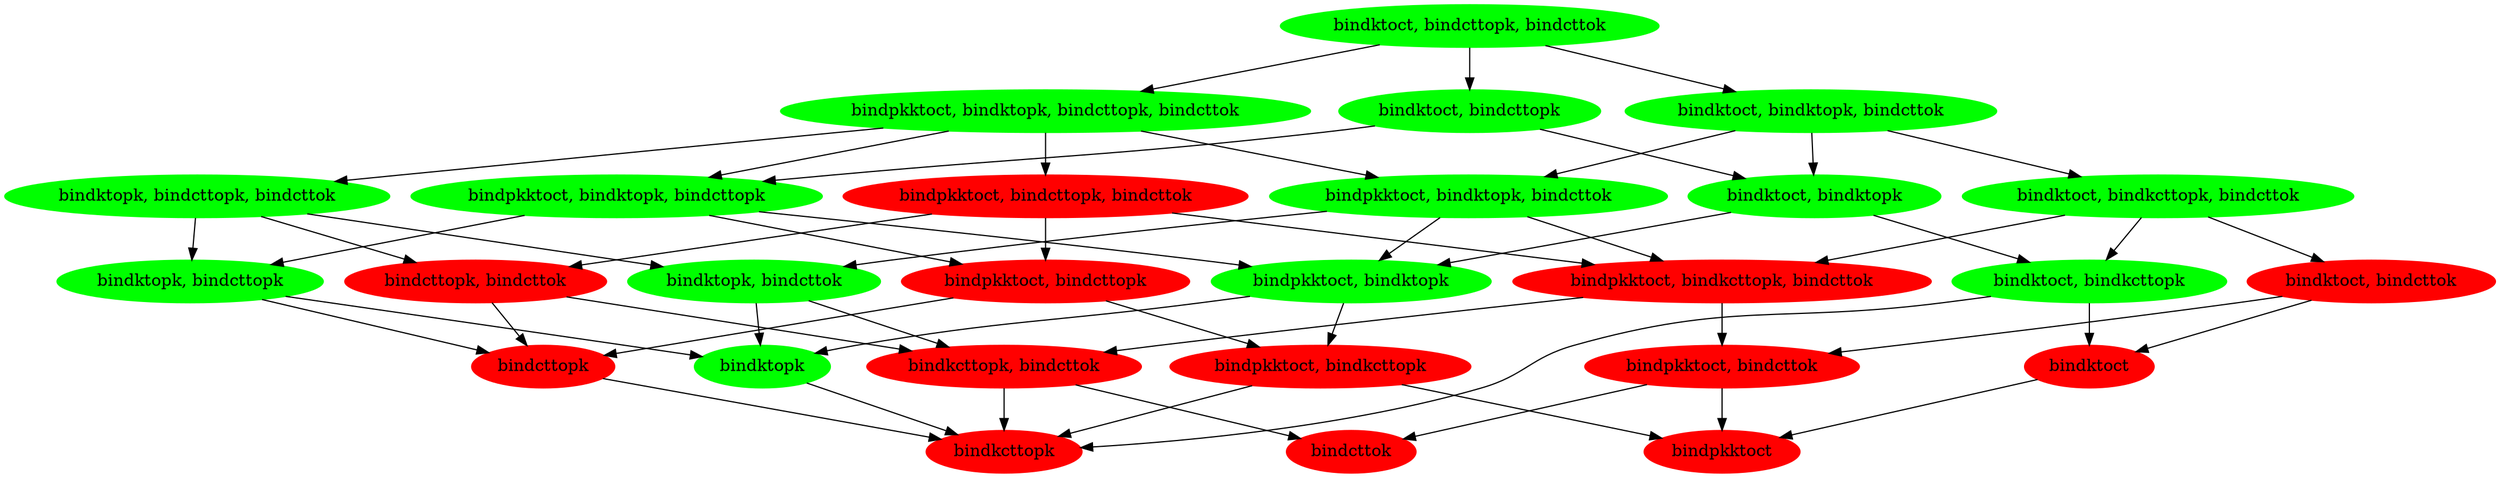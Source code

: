 // Kyber/Kyber_AKE_EventBased_Model.spthy_Implicit_Key_Authentication_Initiator_MAL_1706475366.137692
digraph {
	node [color=green style=filled]
	"bindktoct, bindcttopk, bindcttok" [label="bindktoct, bindcttopk, bindcttok"]
	node [color=green style=filled]
	"bindktoct, bindcttopk" [label="bindktoct, bindcttopk"]
	node [color=green style=filled]
	"bindktoct, bindktopk, bindcttok" [label="bindktoct, bindktopk, bindcttok"]
	node [color=green style=filled]
	"bindpkktoct, bindktopk, bindcttopk, bindcttok" [label="bindpkktoct, bindktopk, bindcttopk, bindcttok"]
	node [color=green style=filled]
	"bindpkktoct, bindktopk, bindcttopk" [label="bindpkktoct, bindktopk, bindcttopk"]
	node [color=green style=filled]
	"bindktoct, bindktopk" [label="bindktoct, bindktopk"]
	node [color=green style=filled]
	"bindpkktoct, bindktopk, bindcttok" [label="bindpkktoct, bindktopk, bindcttok"]
	node [color=green style=filled]
	"bindktoct, bindkcttopk, bindcttok" [label="bindktoct, bindkcttopk, bindcttok"]
	node [color=green style=filled]
	"bindktopk, bindcttopk, bindcttok" [label="bindktopk, bindcttopk, bindcttok"]
	node [color=red style=filled]
	"bindpkktoct, bindcttopk, bindcttok" [label="bindpkktoct, bindcttopk, bindcttok"]
	node [color=green style=filled]
	"bindktopk, bindcttopk" [label="bindktopk, bindcttopk"]
	node [color=red style=filled]
	"bindpkktoct, bindcttopk" [label="bindpkktoct, bindcttopk"]
	node [color=green style=filled]
	"bindpkktoct, bindktopk" [label="bindpkktoct, bindktopk"]
	node [color=green style=filled]
	"bindktoct, bindkcttopk" [label="bindktoct, bindkcttopk"]
	node [color=green style=filled]
	"bindktopk, bindcttok" [label="bindktopk, bindcttok"]
	node [color=red style=filled]
	"bindpkktoct, bindkcttopk, bindcttok" [label="bindpkktoct, bindkcttopk, bindcttok"]
	node [color=red style=filled]
	"bindktoct, bindcttok" [label="bindktoct, bindcttok"]
	node [color=red style=filled]
	"bindcttopk, bindcttok" [label="bindcttopk, bindcttok"]
	node [color=green style=filled]
	bindktopk [label=bindktopk]
	node [color=red style=filled]
	bindcttopk [label=bindcttopk]
	node [color=red style=filled]
	bindkcttopk [label=bindkcttopk]
	node [color=red style=filled]
	"bindpkktoct, bindkcttopk" [label="bindpkktoct, bindkcttopk"]
	node [color=red style=filled]
	bindpkktoct [label=bindpkktoct]
	node [color=red style=filled]
	bindktoct [label=bindktoct]
	node [color=red style=filled]
	"bindkcttopk, bindcttok" [label="bindkcttopk, bindcttok"]
	node [color=red style=filled]
	"bindpkktoct, bindcttok" [label="bindpkktoct, bindcttok"]
	node [color=red style=filled]
	bindcttok [label=bindcttok]
	"bindktoct, bindcttopk, bindcttok" -> "bindktoct, bindcttopk"
	"bindktoct, bindcttopk, bindcttok" -> "bindktoct, bindktopk, bindcttok"
	"bindktoct, bindcttopk, bindcttok" -> "bindpkktoct, bindktopk, bindcttopk, bindcttok"
	"bindktoct, bindcttopk" -> "bindpkktoct, bindktopk, bindcttopk"
	"bindktoct, bindcttopk" -> "bindktoct, bindktopk"
	"bindktoct, bindktopk, bindcttok" -> "bindktoct, bindktopk"
	"bindktoct, bindktopk, bindcttok" -> "bindpkktoct, bindktopk, bindcttok"
	"bindktoct, bindktopk, bindcttok" -> "bindktoct, bindkcttopk, bindcttok"
	"bindpkktoct, bindktopk, bindcttopk, bindcttok" -> "bindpkktoct, bindktopk, bindcttopk"
	"bindpkktoct, bindktopk, bindcttopk, bindcttok" -> "bindpkktoct, bindktopk, bindcttok"
	"bindpkktoct, bindktopk, bindcttopk, bindcttok" -> "bindktopk, bindcttopk, bindcttok"
	"bindpkktoct, bindktopk, bindcttopk, bindcttok" -> "bindpkktoct, bindcttopk, bindcttok"
	"bindpkktoct, bindktopk, bindcttopk" -> "bindktopk, bindcttopk"
	"bindpkktoct, bindktopk, bindcttopk" -> "bindpkktoct, bindcttopk"
	"bindpkktoct, bindktopk, bindcttopk" -> "bindpkktoct, bindktopk"
	"bindktoct, bindktopk" -> "bindpkktoct, bindktopk"
	"bindktoct, bindktopk" -> "bindktoct, bindkcttopk"
	"bindpkktoct, bindktopk, bindcttok" -> "bindpkktoct, bindktopk"
	"bindpkktoct, bindktopk, bindcttok" -> "bindktopk, bindcttok"
	"bindpkktoct, bindktopk, bindcttok" -> "bindpkktoct, bindkcttopk, bindcttok"
	"bindktoct, bindkcttopk, bindcttok" -> "bindktoct, bindkcttopk"
	"bindktoct, bindkcttopk, bindcttok" -> "bindpkktoct, bindkcttopk, bindcttok"
	"bindktoct, bindkcttopk, bindcttok" -> "bindktoct, bindcttok"
	"bindktopk, bindcttopk, bindcttok" -> "bindktopk, bindcttok"
	"bindktopk, bindcttopk, bindcttok" -> "bindcttopk, bindcttok"
	"bindktopk, bindcttopk, bindcttok" -> "bindktopk, bindcttopk"
	"bindpkktoct, bindcttopk, bindcttok" -> "bindcttopk, bindcttok"
	"bindpkktoct, bindcttopk, bindcttok" -> "bindpkktoct, bindkcttopk, bindcttok"
	"bindpkktoct, bindcttopk, bindcttok" -> "bindpkktoct, bindcttopk"
	"bindktopk, bindcttopk" -> bindktopk
	"bindktopk, bindcttopk" -> bindcttopk
	"bindpkktoct, bindcttopk" -> bindcttopk
	"bindpkktoct, bindcttopk" -> "bindpkktoct, bindkcttopk"
	"bindpkktoct, bindktopk" -> bindktopk
	"bindpkktoct, bindktopk" -> "bindpkktoct, bindkcttopk"
	"bindktoct, bindkcttopk" -> bindktoct
	"bindktoct, bindkcttopk" -> bindkcttopk
	"bindktopk, bindcttok" -> bindktopk
	"bindktopk, bindcttok" -> "bindkcttopk, bindcttok"
	"bindpkktoct, bindkcttopk, bindcttok" -> "bindkcttopk, bindcttok"
	"bindpkktoct, bindkcttopk, bindcttok" -> "bindpkktoct, bindcttok"
	"bindktoct, bindcttok" -> "bindpkktoct, bindcttok"
	"bindktoct, bindcttok" -> bindktoct
	"bindcttopk, bindcttok" -> bindcttopk
	"bindcttopk, bindcttok" -> "bindkcttopk, bindcttok"
	bindktopk -> bindkcttopk
	bindcttopk -> bindkcttopk
	"bindpkktoct, bindkcttopk" -> bindkcttopk
	"bindpkktoct, bindkcttopk" -> bindpkktoct
	bindktoct -> bindpkktoct
	"bindkcttopk, bindcttok" -> bindcttok
	"bindkcttopk, bindcttok" -> bindkcttopk
	"bindpkktoct, bindcttok" -> bindpkktoct
	"bindpkktoct, bindcttok" -> bindcttok
}

